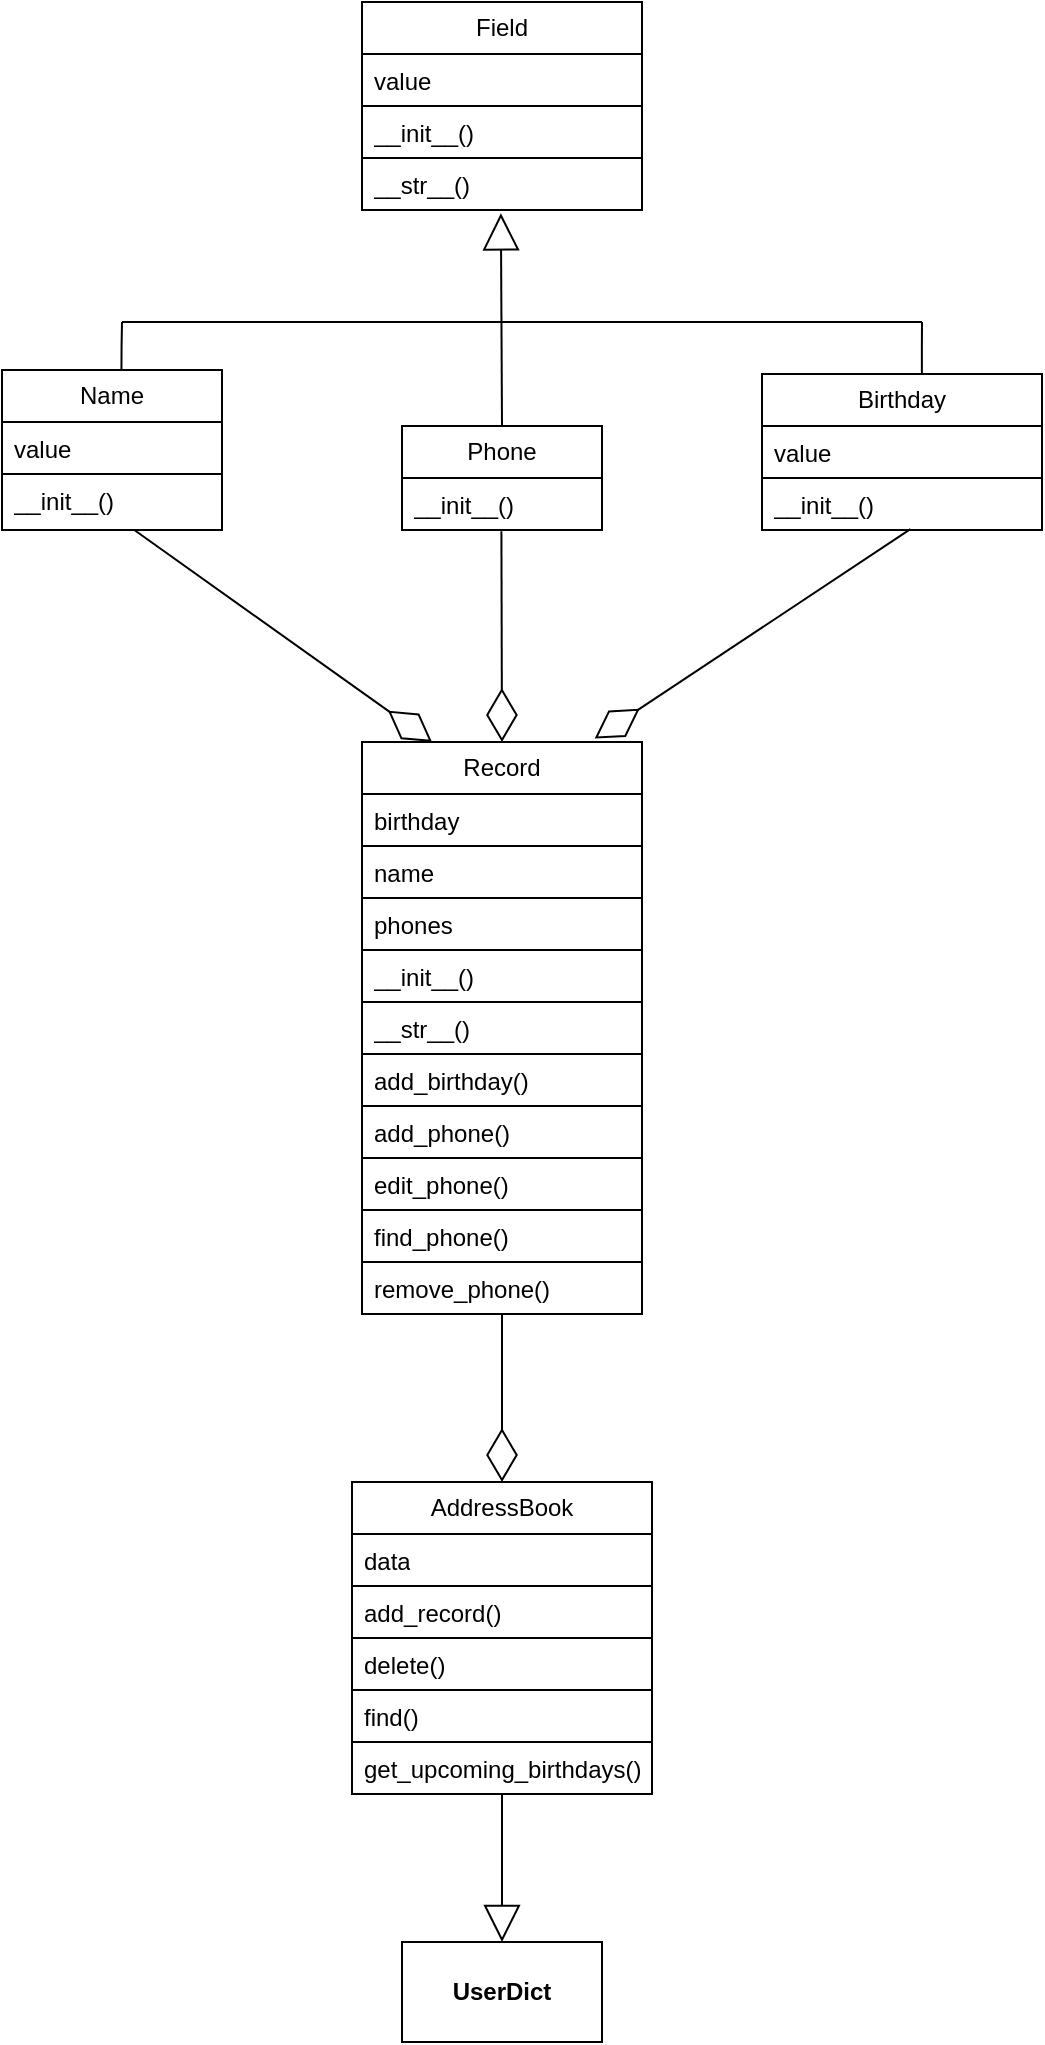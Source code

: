 <mxfile version="24.0.6" type="github">
  <diagram id="C5RBs43oDa-KdzZeNtuy" name="Page-1">
    <mxGraphModel dx="1363" dy="996" grid="1" gridSize="10" guides="1" tooltips="1" connect="1" arrows="1" fold="1" page="1" pageScale="1" pageWidth="827" pageHeight="1169" math="0" shadow="0">
      <root>
        <mxCell id="WIyWlLk6GJQsqaUBKTNV-0" />
        <mxCell id="WIyWlLk6GJQsqaUBKTNV-1" parent="WIyWlLk6GJQsqaUBKTNV-0" />
        <mxCell id="qgE8adt4oRa9qXZNTEth-0" value="Field" style="swimlane;fontStyle=0;childLayout=stackLayout;horizontal=1;startSize=26;fillColor=none;horizontalStack=0;resizeParent=1;resizeParentMax=0;resizeLast=0;collapsible=1;marginBottom=0;whiteSpace=wrap;html=1;rounded=0;" vertex="1" parent="WIyWlLk6GJQsqaUBKTNV-1">
          <mxGeometry x="360" y="80" width="140" height="104" as="geometry" />
        </mxCell>
        <mxCell id="qgE8adt4oRa9qXZNTEth-1" value="value" style="text;strokeColor=default;fillColor=none;align=left;verticalAlign=top;spacingLeft=4;spacingRight=4;overflow=hidden;rotatable=0;points=[[0,0.5],[1,0.5]];portConstraint=eastwest;whiteSpace=wrap;html=1;rounded=0;" vertex="1" parent="qgE8adt4oRa9qXZNTEth-0">
          <mxGeometry y="26" width="140" height="26" as="geometry" />
        </mxCell>
        <mxCell id="qgE8adt4oRa9qXZNTEth-2" value="__init__()" style="text;strokeColor=none;fillColor=none;align=left;verticalAlign=top;spacingLeft=4;spacingRight=4;overflow=hidden;rotatable=0;points=[[0,0.5],[1,0.5]];portConstraint=eastwest;whiteSpace=wrap;html=1;rounded=0;" vertex="1" parent="qgE8adt4oRa9qXZNTEth-0">
          <mxGeometry y="52" width="140" height="26" as="geometry" />
        </mxCell>
        <mxCell id="qgE8adt4oRa9qXZNTEth-3" value="__str__()" style="text;strokeColor=default;fillColor=none;align=left;verticalAlign=top;spacingLeft=4;spacingRight=4;overflow=hidden;rotatable=0;points=[[0,0.5],[1,0.5]];portConstraint=eastwest;whiteSpace=wrap;html=1;rounded=0;" vertex="1" parent="qgE8adt4oRa9qXZNTEth-0">
          <mxGeometry y="78" width="140" height="26" as="geometry" />
        </mxCell>
        <mxCell id="qgE8adt4oRa9qXZNTEth-4" value="Phone" style="swimlane;fontStyle=0;childLayout=stackLayout;horizontal=1;startSize=26;fillColor=none;horizontalStack=0;resizeParent=1;resizeParentMax=0;resizeLast=0;collapsible=1;marginBottom=0;whiteSpace=wrap;html=1;rounded=0;" vertex="1" parent="WIyWlLk6GJQsqaUBKTNV-1">
          <mxGeometry x="380" y="292" width="100" height="52" as="geometry" />
        </mxCell>
        <mxCell id="qgE8adt4oRa9qXZNTEth-5" value="__init__()" style="text;strokeColor=none;fillColor=none;align=left;verticalAlign=top;spacingLeft=4;spacingRight=4;overflow=hidden;rotatable=0;points=[[0,0.5],[1,0.5]];portConstraint=eastwest;whiteSpace=wrap;html=1;rounded=0;" vertex="1" parent="qgE8adt4oRa9qXZNTEth-4">
          <mxGeometry y="26" width="100" height="26" as="geometry" />
        </mxCell>
        <mxCell id="qgE8adt4oRa9qXZNTEth-8" value="Name" style="swimlane;fontStyle=0;childLayout=stackLayout;horizontal=1;startSize=26;fillColor=none;horizontalStack=0;resizeParent=1;resizeParentMax=0;resizeLast=0;collapsible=1;marginBottom=0;whiteSpace=wrap;html=1;rounded=0;" vertex="1" parent="WIyWlLk6GJQsqaUBKTNV-1">
          <mxGeometry x="180" y="264" width="110" height="80" as="geometry" />
        </mxCell>
        <mxCell id="qgE8adt4oRa9qXZNTEth-9" value="value" style="text;strokeColor=none;fillColor=none;align=left;verticalAlign=top;spacingLeft=4;spacingRight=4;overflow=hidden;rotatable=0;points=[[0,0.5],[1,0.5]];portConstraint=eastwest;whiteSpace=wrap;html=1;rounded=0;" vertex="1" parent="qgE8adt4oRa9qXZNTEth-8">
          <mxGeometry y="26" width="110" height="26" as="geometry" />
        </mxCell>
        <mxCell id="qgE8adt4oRa9qXZNTEth-10" value="__init__()" style="text;strokeColor=default;fillColor=none;align=left;verticalAlign=top;spacingLeft=4;spacingRight=4;overflow=hidden;rotatable=0;points=[[0,0.5],[1,0.5]];portConstraint=eastwest;whiteSpace=wrap;html=1;rounded=0;" vertex="1" parent="qgE8adt4oRa9qXZNTEth-8">
          <mxGeometry y="52" width="110" height="28" as="geometry" />
        </mxCell>
        <mxCell id="qgE8adt4oRa9qXZNTEth-13" value="Record" style="swimlane;fontStyle=0;childLayout=stackLayout;horizontal=1;startSize=26;fillColor=none;horizontalStack=0;resizeParent=1;resizeParentMax=0;resizeLast=0;collapsible=1;marginBottom=0;whiteSpace=wrap;html=1;rounded=0;" vertex="1" parent="WIyWlLk6GJQsqaUBKTNV-1">
          <mxGeometry x="360" y="450" width="140" height="286" as="geometry" />
        </mxCell>
        <mxCell id="qgE8adt4oRa9qXZNTEth-14" value="birthday" style="text;strokeColor=none;fillColor=none;align=left;verticalAlign=top;spacingLeft=4;spacingRight=4;overflow=hidden;rotatable=0;points=[[0,0.5],[1,0.5]];portConstraint=eastwest;whiteSpace=wrap;html=1;rounded=0;" vertex="1" parent="qgE8adt4oRa9qXZNTEth-13">
          <mxGeometry y="26" width="140" height="26" as="geometry" />
        </mxCell>
        <mxCell id="qgE8adt4oRa9qXZNTEth-15" value="name" style="text;strokeColor=default;fillColor=none;align=left;verticalAlign=top;spacingLeft=4;spacingRight=4;overflow=hidden;rotatable=0;points=[[0,0.5],[1,0.5]];portConstraint=eastwest;whiteSpace=wrap;html=1;rounded=0;" vertex="1" parent="qgE8adt4oRa9qXZNTEth-13">
          <mxGeometry y="52" width="140" height="26" as="geometry" />
        </mxCell>
        <mxCell id="qgE8adt4oRa9qXZNTEth-16" value="phones" style="text;strokeColor=none;fillColor=none;align=left;verticalAlign=top;spacingLeft=4;spacingRight=4;overflow=hidden;rotatable=0;points=[[0,0.5],[1,0.5]];portConstraint=eastwest;whiteSpace=wrap;html=1;rounded=0;" vertex="1" parent="qgE8adt4oRa9qXZNTEth-13">
          <mxGeometry y="78" width="140" height="26" as="geometry" />
        </mxCell>
        <mxCell id="qgE8adt4oRa9qXZNTEth-17" value="__init__()" style="text;strokeColor=default;fillColor=none;align=left;verticalAlign=top;spacingLeft=4;spacingRight=4;overflow=hidden;rotatable=0;points=[[0,0.5],[1,0.5]];portConstraint=eastwest;whiteSpace=wrap;html=1;rounded=0;" vertex="1" parent="qgE8adt4oRa9qXZNTEth-13">
          <mxGeometry y="104" width="140" height="26" as="geometry" />
        </mxCell>
        <mxCell id="qgE8adt4oRa9qXZNTEth-18" value="__str__()" style="text;strokeColor=none;fillColor=none;align=left;verticalAlign=top;spacingLeft=4;spacingRight=4;overflow=hidden;rotatable=0;points=[[0,0.5],[1,0.5]];portConstraint=eastwest;whiteSpace=wrap;html=1;rounded=0;" vertex="1" parent="qgE8adt4oRa9qXZNTEth-13">
          <mxGeometry y="130" width="140" height="26" as="geometry" />
        </mxCell>
        <mxCell id="qgE8adt4oRa9qXZNTEth-19" value="add_birthday()" style="text;strokeColor=default;fillColor=none;align=left;verticalAlign=top;spacingLeft=4;spacingRight=4;overflow=hidden;rotatable=0;points=[[0,0.5],[1,0.5]];portConstraint=eastwest;whiteSpace=wrap;html=1;rounded=0;" vertex="1" parent="qgE8adt4oRa9qXZNTEth-13">
          <mxGeometry y="156" width="140" height="26" as="geometry" />
        </mxCell>
        <mxCell id="qgE8adt4oRa9qXZNTEth-20" value="add_phone()" style="text;strokeColor=none;fillColor=none;align=left;verticalAlign=top;spacingLeft=4;spacingRight=4;overflow=hidden;rotatable=0;points=[[0,0.5],[1,0.5]];portConstraint=eastwest;whiteSpace=wrap;html=1;rounded=0;" vertex="1" parent="qgE8adt4oRa9qXZNTEth-13">
          <mxGeometry y="182" width="140" height="26" as="geometry" />
        </mxCell>
        <mxCell id="qgE8adt4oRa9qXZNTEth-21" value="edit_phone()" style="text;strokeColor=default;fillColor=none;align=left;verticalAlign=top;spacingLeft=4;spacingRight=4;overflow=hidden;rotatable=0;points=[[0,0.5],[1,0.5]];portConstraint=eastwest;whiteSpace=wrap;html=1;rounded=0;" vertex="1" parent="qgE8adt4oRa9qXZNTEth-13">
          <mxGeometry y="208" width="140" height="26" as="geometry" />
        </mxCell>
        <mxCell id="qgE8adt4oRa9qXZNTEth-22" value="find_phone()" style="text;strokeColor=none;fillColor=none;align=left;verticalAlign=top;spacingLeft=4;spacingRight=4;overflow=hidden;rotatable=0;points=[[0,0.5],[1,0.5]];portConstraint=eastwest;whiteSpace=wrap;html=1;rounded=0;" vertex="1" parent="qgE8adt4oRa9qXZNTEth-13">
          <mxGeometry y="234" width="140" height="26" as="geometry" />
        </mxCell>
        <mxCell id="qgE8adt4oRa9qXZNTEth-23" value="remove_phone()" style="text;strokeColor=default;fillColor=none;align=left;verticalAlign=top;spacingLeft=4;spacingRight=4;overflow=hidden;rotatable=0;points=[[0,0.5],[1,0.5]];portConstraint=eastwest;whiteSpace=wrap;html=1;rounded=0;" vertex="1" parent="qgE8adt4oRa9qXZNTEth-13">
          <mxGeometry y="260" width="140" height="26" as="geometry" />
        </mxCell>
        <mxCell id="qgE8adt4oRa9qXZNTEth-24" value="Birthday" style="swimlane;fontStyle=0;childLayout=stackLayout;horizontal=1;startSize=26;fillColor=none;horizontalStack=0;resizeParent=1;resizeParentMax=0;resizeLast=0;collapsible=1;marginBottom=0;whiteSpace=wrap;html=1;rounded=0;" vertex="1" parent="WIyWlLk6GJQsqaUBKTNV-1">
          <mxGeometry x="560" y="266" width="140" height="78" as="geometry" />
        </mxCell>
        <mxCell id="qgE8adt4oRa9qXZNTEth-25" value="value" style="text;strokeColor=default;fillColor=none;align=left;verticalAlign=top;spacingLeft=4;spacingRight=4;overflow=hidden;rotatable=0;points=[[0,0.5],[1,0.5]];portConstraint=eastwest;whiteSpace=wrap;html=1;rounded=0;" vertex="1" parent="qgE8adt4oRa9qXZNTEth-24">
          <mxGeometry y="26" width="140" height="26" as="geometry" />
        </mxCell>
        <mxCell id="qgE8adt4oRa9qXZNTEth-26" value="__init__()" style="text;strokeColor=none;fillColor=none;align=left;verticalAlign=top;spacingLeft=4;spacingRight=4;overflow=hidden;rotatable=0;points=[[0,0.5],[1,0.5]];portConstraint=eastwest;whiteSpace=wrap;html=1;rounded=0;" vertex="1" parent="qgE8adt4oRa9qXZNTEth-24">
          <mxGeometry y="52" width="140" height="26" as="geometry" />
        </mxCell>
        <mxCell id="qgE8adt4oRa9qXZNTEth-28" value="AddressBook" style="swimlane;fontStyle=0;childLayout=stackLayout;horizontal=1;startSize=26;fillColor=none;horizontalStack=0;resizeParent=1;resizeParentMax=0;resizeLast=0;collapsible=1;marginBottom=0;whiteSpace=wrap;html=1;rounded=0;" vertex="1" parent="WIyWlLk6GJQsqaUBKTNV-1">
          <mxGeometry x="355" y="820" width="150" height="156" as="geometry" />
        </mxCell>
        <mxCell id="qgE8adt4oRa9qXZNTEth-29" value="data" style="text;strokeColor=default;fillColor=none;align=left;verticalAlign=top;spacingLeft=4;spacingRight=4;overflow=hidden;rotatable=0;points=[[0,0.5],[1,0.5]];portConstraint=eastwest;whiteSpace=wrap;html=1;rounded=0;" vertex="1" parent="qgE8adt4oRa9qXZNTEth-28">
          <mxGeometry y="26" width="150" height="26" as="geometry" />
        </mxCell>
        <mxCell id="qgE8adt4oRa9qXZNTEth-30" value="add_record()" style="text;strokeColor=default;fillColor=none;align=left;verticalAlign=top;spacingLeft=4;spacingRight=4;overflow=hidden;rotatable=0;points=[[0,0.5],[1,0.5]];portConstraint=eastwest;whiteSpace=wrap;html=1;rounded=0;" vertex="1" parent="qgE8adt4oRa9qXZNTEth-28">
          <mxGeometry y="52" width="150" height="26" as="geometry" />
        </mxCell>
        <mxCell id="qgE8adt4oRa9qXZNTEth-31" value="delete()" style="text;strokeColor=none;fillColor=none;align=left;verticalAlign=top;spacingLeft=4;spacingRight=4;overflow=hidden;rotatable=0;points=[[0,0.5],[1,0.5]];portConstraint=eastwest;whiteSpace=wrap;html=1;rounded=0;" vertex="1" parent="qgE8adt4oRa9qXZNTEth-28">
          <mxGeometry y="78" width="150" height="26" as="geometry" />
        </mxCell>
        <mxCell id="qgE8adt4oRa9qXZNTEth-32" value="find()" style="text;strokeColor=default;fillColor=none;align=left;verticalAlign=top;spacingLeft=4;spacingRight=4;overflow=hidden;rotatable=0;points=[[0,0.5],[1,0.5]];portConstraint=eastwest;whiteSpace=wrap;html=1;rounded=0;" vertex="1" parent="qgE8adt4oRa9qXZNTEth-28">
          <mxGeometry y="104" width="150" height="26" as="geometry" />
        </mxCell>
        <mxCell id="qgE8adt4oRa9qXZNTEth-33" value="get_upcoming_birthdays()" style="text;strokeColor=none;fillColor=none;align=left;verticalAlign=top;spacingLeft=4;spacingRight=4;overflow=hidden;rotatable=0;points=[[0,0.5],[1,0.5]];portConstraint=eastwest;whiteSpace=wrap;html=1;rounded=0;" vertex="1" parent="qgE8adt4oRa9qXZNTEth-28">
          <mxGeometry y="130" width="150" height="26" as="geometry" />
        </mxCell>
        <mxCell id="qgE8adt4oRa9qXZNTEth-35" value="&lt;p style=&quot;margin:0px;margin-top:4px;text-align:center;&quot;&gt;&lt;br&gt;&lt;b&gt;UserDict&lt;/b&gt;&lt;/p&gt;" style="verticalAlign=top;align=left;overflow=fill;html=1;whiteSpace=wrap;rounded=0;" vertex="1" parent="WIyWlLk6GJQsqaUBKTNV-1">
          <mxGeometry x="380" y="1050" width="100" height="50" as="geometry" />
        </mxCell>
        <mxCell id="qgE8adt4oRa9qXZNTEth-40" value="" style="endArrow=block;endSize=16;endFill=0;html=1;rounded=0;fontSize=12;curved=1;entryX=0.496;entryY=1.064;entryDx=0;entryDy=0;entryPerimeter=0;exitX=0.5;exitY=0;exitDx=0;exitDy=0;" edge="1" parent="WIyWlLk6GJQsqaUBKTNV-1" source="qgE8adt4oRa9qXZNTEth-4" target="qgE8adt4oRa9qXZNTEth-3">
          <mxGeometry width="160" relative="1" as="geometry">
            <mxPoint x="430" y="240" as="sourcePoint" />
            <mxPoint x="430" y="190" as="targetPoint" />
          </mxGeometry>
        </mxCell>
        <mxCell id="qgE8adt4oRa9qXZNTEth-41" value="" style="endArrow=none;html=1;edgeStyle=orthogonalEdgeStyle;rounded=0;fontSize=12;startSize=8;endSize=8;curved=1;" edge="1" parent="WIyWlLk6GJQsqaUBKTNV-1">
          <mxGeometry relative="1" as="geometry">
            <mxPoint x="240" y="240" as="sourcePoint" />
            <mxPoint x="430" y="240" as="targetPoint" />
          </mxGeometry>
        </mxCell>
        <mxCell id="qgE8adt4oRa9qXZNTEth-49" value="" style="endArrow=none;html=1;edgeStyle=orthogonalEdgeStyle;rounded=0;fontSize=12;startSize=8;endSize=8;curved=1;exitX=0.543;exitY=-0.005;exitDx=0;exitDy=0;exitPerimeter=0;" edge="1" parent="WIyWlLk6GJQsqaUBKTNV-1" source="qgE8adt4oRa9qXZNTEth-8">
          <mxGeometry relative="1" as="geometry">
            <mxPoint x="260" y="410" as="sourcePoint" />
            <mxPoint x="240" y="240" as="targetPoint" />
          </mxGeometry>
        </mxCell>
        <mxCell id="qgE8adt4oRa9qXZNTEth-52" value="" style="endArrow=none;html=1;edgeStyle=orthogonalEdgeStyle;rounded=0;fontSize=12;startSize=8;endSize=8;curved=1;" edge="1" parent="WIyWlLk6GJQsqaUBKTNV-1">
          <mxGeometry relative="1" as="geometry">
            <mxPoint x="425" y="240" as="sourcePoint" />
            <mxPoint x="640" y="240" as="targetPoint" />
          </mxGeometry>
        </mxCell>
        <mxCell id="qgE8adt4oRa9qXZNTEth-55" value="" style="endArrow=none;html=1;edgeStyle=orthogonalEdgeStyle;rounded=0;fontSize=12;startSize=8;endSize=8;curved=1;exitX=0.571;exitY=-0.001;exitDx=0;exitDy=0;exitPerimeter=0;" edge="1" parent="WIyWlLk6GJQsqaUBKTNV-1" source="qgE8adt4oRa9qXZNTEth-24">
          <mxGeometry relative="1" as="geometry">
            <mxPoint x="320" y="270" as="sourcePoint" />
            <mxPoint x="640" y="240" as="targetPoint" />
          </mxGeometry>
        </mxCell>
        <mxCell id="qgE8adt4oRa9qXZNTEth-59" value="" style="endArrow=block;endSize=16;endFill=0;html=1;rounded=0;fontSize=12;curved=1;entryX=0.5;entryY=0;entryDx=0;entryDy=0;" edge="1" parent="WIyWlLk6GJQsqaUBKTNV-1" source="qgE8adt4oRa9qXZNTEth-28" target="qgE8adt4oRa9qXZNTEth-35">
          <mxGeometry width="160" relative="1" as="geometry">
            <mxPoint x="380" y="830" as="sourcePoint" />
            <mxPoint x="540" y="830" as="targetPoint" />
          </mxGeometry>
        </mxCell>
        <mxCell id="qgE8adt4oRa9qXZNTEth-60" value="" style="endArrow=diamondThin;endFill=0;endSize=24;html=1;rounded=0;fontSize=12;curved=1;" edge="1" parent="WIyWlLk6GJQsqaUBKTNV-1" source="qgE8adt4oRa9qXZNTEth-13">
          <mxGeometry width="160" relative="1" as="geometry">
            <mxPoint x="380" y="830" as="sourcePoint" />
            <mxPoint x="430" y="820" as="targetPoint" />
          </mxGeometry>
        </mxCell>
        <mxCell id="qgE8adt4oRa9qXZNTEth-61" value="" style="endArrow=diamondThin;endFill=0;endSize=24;html=1;rounded=0;fontSize=12;curved=1;exitX=0.603;exitY=1.005;exitDx=0;exitDy=0;exitPerimeter=0;entryX=0.25;entryY=0;entryDx=0;entryDy=0;" edge="1" parent="WIyWlLk6GJQsqaUBKTNV-1" source="qgE8adt4oRa9qXZNTEth-10" target="qgE8adt4oRa9qXZNTEth-13">
          <mxGeometry width="160" relative="1" as="geometry">
            <mxPoint x="380" y="540" as="sourcePoint" />
            <mxPoint x="430" y="450" as="targetPoint" />
          </mxGeometry>
        </mxCell>
        <mxCell id="qgE8adt4oRa9qXZNTEth-62" value="" style="endArrow=diamondThin;endFill=0;endSize=24;html=1;rounded=0;fontSize=12;curved=1;exitX=0.497;exitY=1.024;exitDx=0;exitDy=0;exitPerimeter=0;" edge="1" parent="WIyWlLk6GJQsqaUBKTNV-1" source="qgE8adt4oRa9qXZNTEth-5">
          <mxGeometry width="160" relative="1" as="geometry">
            <mxPoint x="430" y="350" as="sourcePoint" />
            <mxPoint x="430" y="450" as="targetPoint" />
          </mxGeometry>
        </mxCell>
        <mxCell id="qgE8adt4oRa9qXZNTEth-63" value="" style="endArrow=diamondThin;endFill=0;endSize=24;html=1;rounded=0;fontSize=12;curved=1;exitX=0.53;exitY=0.984;exitDx=0;exitDy=0;exitPerimeter=0;entryX=0.831;entryY=-0.006;entryDx=0;entryDy=0;entryPerimeter=0;" edge="1" parent="WIyWlLk6GJQsqaUBKTNV-1" source="qgE8adt4oRa9qXZNTEth-26" target="qgE8adt4oRa9qXZNTEth-13">
          <mxGeometry width="160" relative="1" as="geometry">
            <mxPoint x="520" y="370" as="sourcePoint" />
            <mxPoint x="669" y="476" as="targetPoint" />
          </mxGeometry>
        </mxCell>
      </root>
    </mxGraphModel>
  </diagram>
</mxfile>
